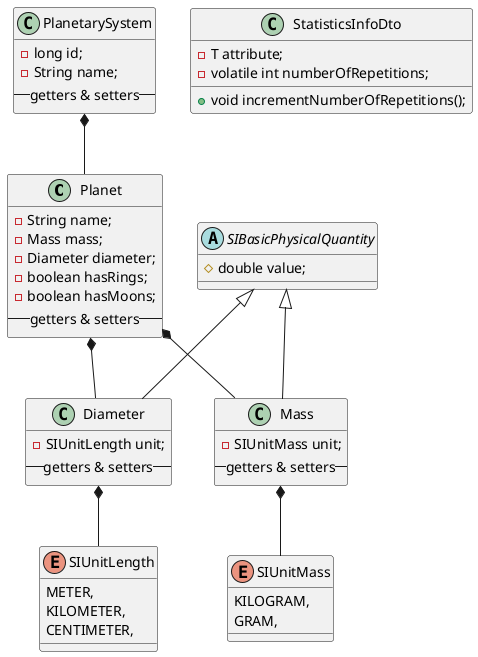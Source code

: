@startuml
'https://plantuml.com/class-diagram

class Planet{
    - String name;
    - Mass mass;
    - Diameter diameter;
    - boolean hasRings;
    - boolean hasMoons;
    --getters & setters--
}

class PlanetarySystem{
    - long id;
    - String name;
    --getters & setters--
}

class Diameter{
    - SIUnitLength unit;
    --getters & setters--
}

class Mass{
    - SIUnitMass unit;
    --getters & setters--
}

enum SIUnitLength {
    METER,
    KILOMETER,
    CENTIMETER,
}

enum SIUnitMass {
    KILOGRAM,
    GRAM,
}

abstract class SIBasicPhysicalQuantity{
 # double value;
}

class StatisticsInfoDto{
    - T attribute;
    - volatile int numberOfRepetitions;
    + void incrementNumberOfRepetitions();
}

SIBasicPhysicalQuantity <|-- Diameter
SIBasicPhysicalQuantity <|-- Mass

PlanetarySystem *-- Planet

Planet *-- Diameter
Planet *-- Mass

Diameter *-- SIUnitLength
Mass *-- SIUnitMass

@enduml